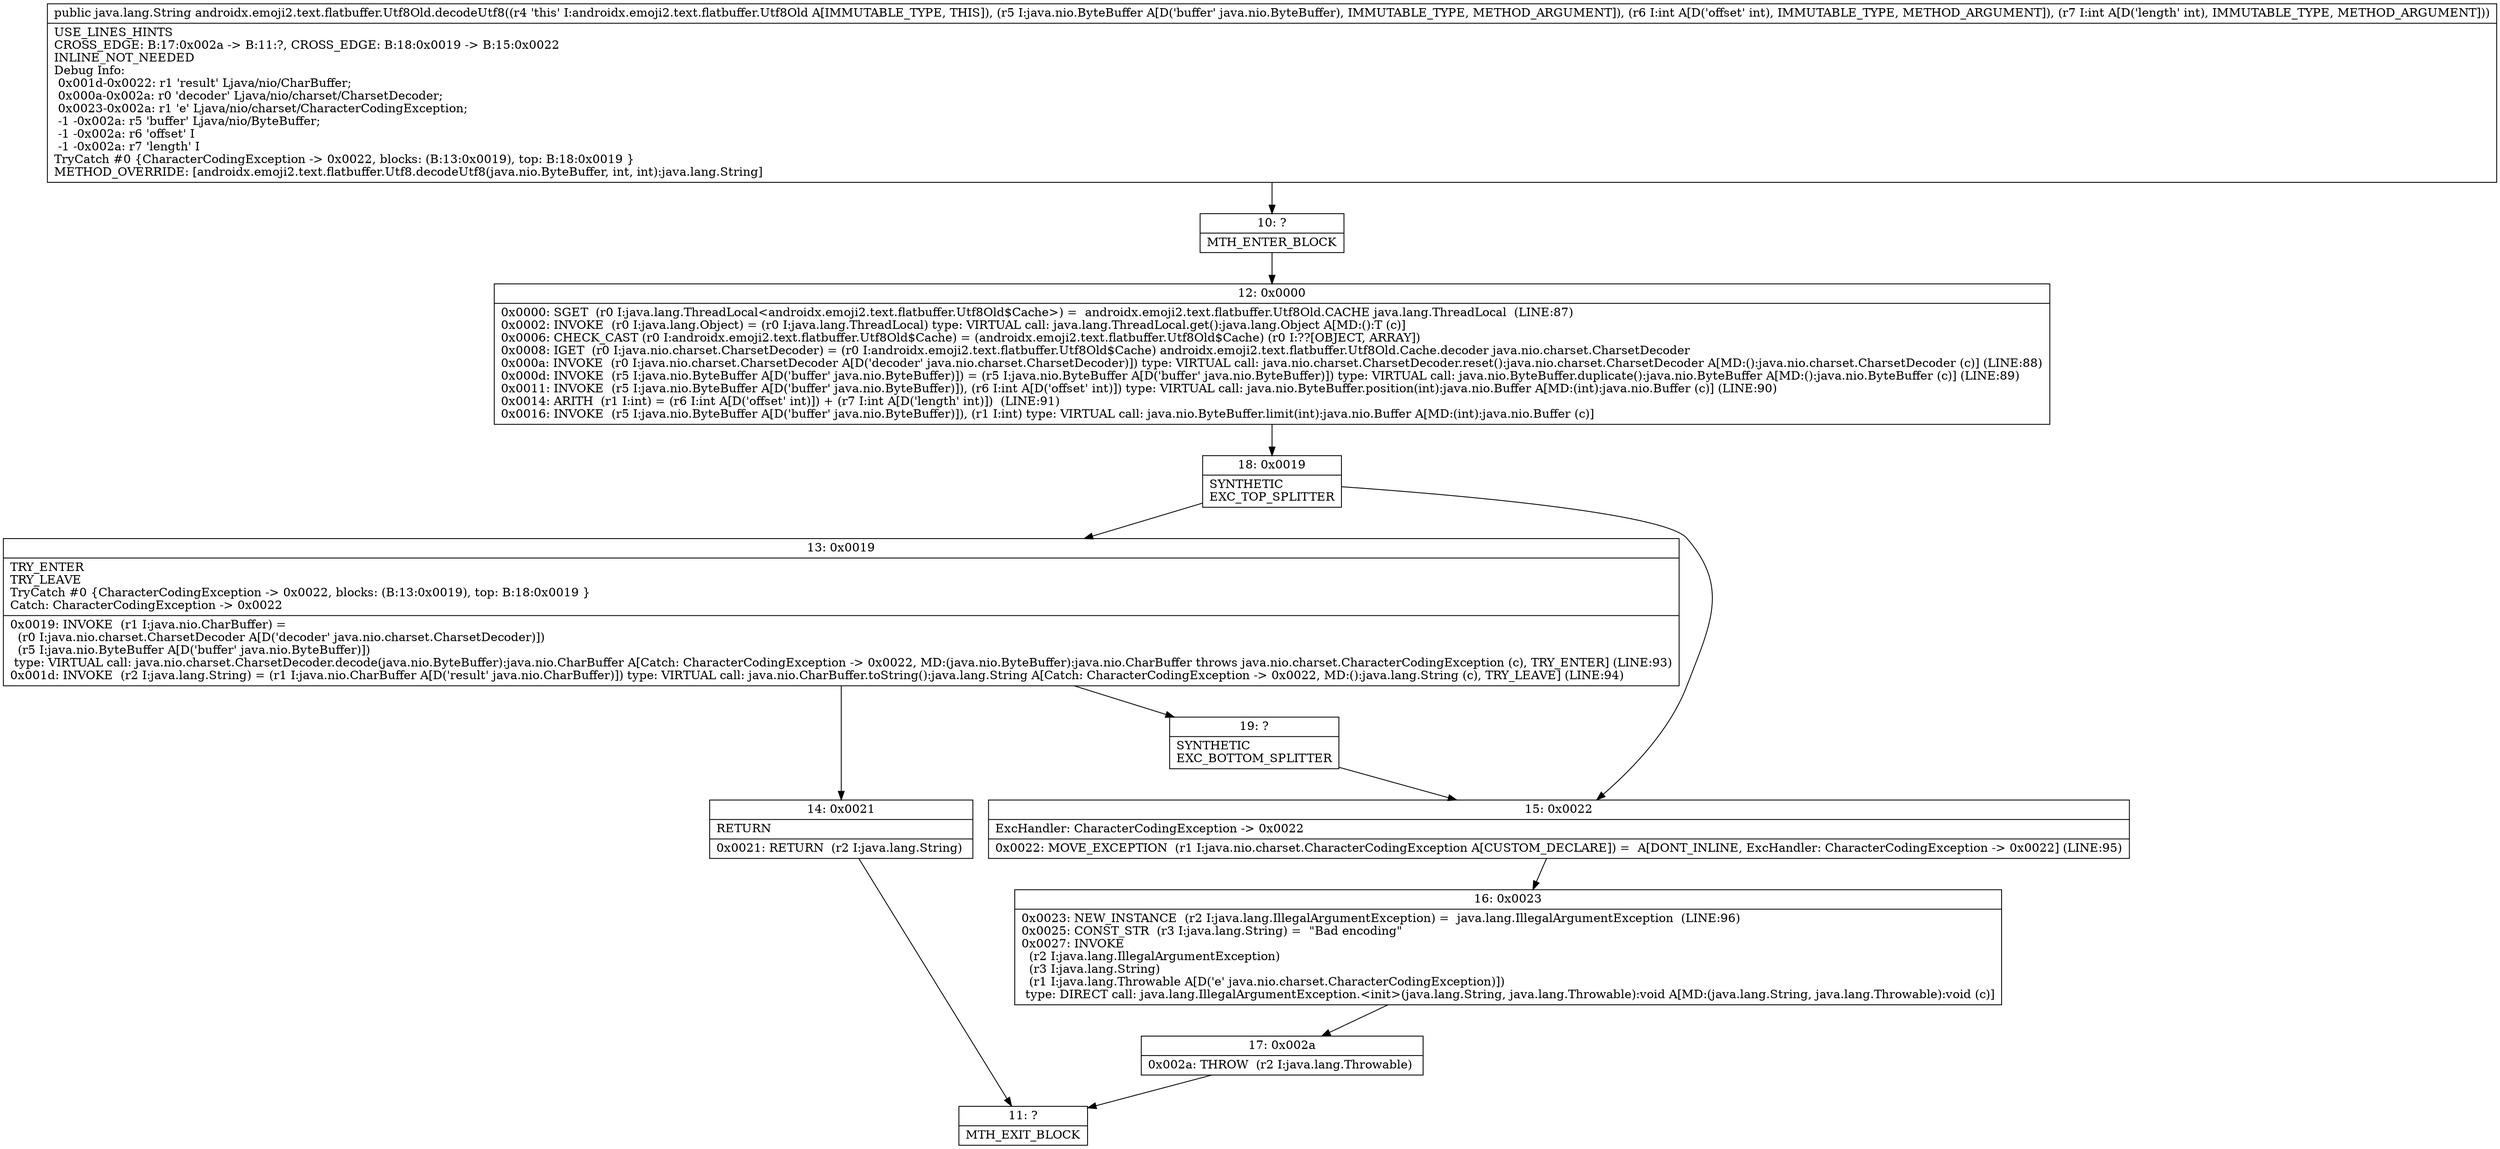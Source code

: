 digraph "CFG forandroidx.emoji2.text.flatbuffer.Utf8Old.decodeUtf8(Ljava\/nio\/ByteBuffer;II)Ljava\/lang\/String;" {
Node_10 [shape=record,label="{10\:\ ?|MTH_ENTER_BLOCK\l}"];
Node_12 [shape=record,label="{12\:\ 0x0000|0x0000: SGET  (r0 I:java.lang.ThreadLocal\<androidx.emoji2.text.flatbuffer.Utf8Old$Cache\>) =  androidx.emoji2.text.flatbuffer.Utf8Old.CACHE java.lang.ThreadLocal  (LINE:87)\l0x0002: INVOKE  (r0 I:java.lang.Object) = (r0 I:java.lang.ThreadLocal) type: VIRTUAL call: java.lang.ThreadLocal.get():java.lang.Object A[MD:():T (c)]\l0x0006: CHECK_CAST (r0 I:androidx.emoji2.text.flatbuffer.Utf8Old$Cache) = (androidx.emoji2.text.flatbuffer.Utf8Old$Cache) (r0 I:??[OBJECT, ARRAY]) \l0x0008: IGET  (r0 I:java.nio.charset.CharsetDecoder) = (r0 I:androidx.emoji2.text.flatbuffer.Utf8Old$Cache) androidx.emoji2.text.flatbuffer.Utf8Old.Cache.decoder java.nio.charset.CharsetDecoder \l0x000a: INVOKE  (r0 I:java.nio.charset.CharsetDecoder A[D('decoder' java.nio.charset.CharsetDecoder)]) type: VIRTUAL call: java.nio.charset.CharsetDecoder.reset():java.nio.charset.CharsetDecoder A[MD:():java.nio.charset.CharsetDecoder (c)] (LINE:88)\l0x000d: INVOKE  (r5 I:java.nio.ByteBuffer A[D('buffer' java.nio.ByteBuffer)]) = (r5 I:java.nio.ByteBuffer A[D('buffer' java.nio.ByteBuffer)]) type: VIRTUAL call: java.nio.ByteBuffer.duplicate():java.nio.ByteBuffer A[MD:():java.nio.ByteBuffer (c)] (LINE:89)\l0x0011: INVOKE  (r5 I:java.nio.ByteBuffer A[D('buffer' java.nio.ByteBuffer)]), (r6 I:int A[D('offset' int)]) type: VIRTUAL call: java.nio.ByteBuffer.position(int):java.nio.Buffer A[MD:(int):java.nio.Buffer (c)] (LINE:90)\l0x0014: ARITH  (r1 I:int) = (r6 I:int A[D('offset' int)]) + (r7 I:int A[D('length' int)])  (LINE:91)\l0x0016: INVOKE  (r5 I:java.nio.ByteBuffer A[D('buffer' java.nio.ByteBuffer)]), (r1 I:int) type: VIRTUAL call: java.nio.ByteBuffer.limit(int):java.nio.Buffer A[MD:(int):java.nio.Buffer (c)]\l}"];
Node_18 [shape=record,label="{18\:\ 0x0019|SYNTHETIC\lEXC_TOP_SPLITTER\l}"];
Node_13 [shape=record,label="{13\:\ 0x0019|TRY_ENTER\lTRY_LEAVE\lTryCatch #0 \{CharacterCodingException \-\> 0x0022, blocks: (B:13:0x0019), top: B:18:0x0019 \}\lCatch: CharacterCodingException \-\> 0x0022\l|0x0019: INVOKE  (r1 I:java.nio.CharBuffer) = \l  (r0 I:java.nio.charset.CharsetDecoder A[D('decoder' java.nio.charset.CharsetDecoder)])\l  (r5 I:java.nio.ByteBuffer A[D('buffer' java.nio.ByteBuffer)])\l type: VIRTUAL call: java.nio.charset.CharsetDecoder.decode(java.nio.ByteBuffer):java.nio.CharBuffer A[Catch: CharacterCodingException \-\> 0x0022, MD:(java.nio.ByteBuffer):java.nio.CharBuffer throws java.nio.charset.CharacterCodingException (c), TRY_ENTER] (LINE:93)\l0x001d: INVOKE  (r2 I:java.lang.String) = (r1 I:java.nio.CharBuffer A[D('result' java.nio.CharBuffer)]) type: VIRTUAL call: java.nio.CharBuffer.toString():java.lang.String A[Catch: CharacterCodingException \-\> 0x0022, MD:():java.lang.String (c), TRY_LEAVE] (LINE:94)\l}"];
Node_14 [shape=record,label="{14\:\ 0x0021|RETURN\l|0x0021: RETURN  (r2 I:java.lang.String) \l}"];
Node_11 [shape=record,label="{11\:\ ?|MTH_EXIT_BLOCK\l}"];
Node_19 [shape=record,label="{19\:\ ?|SYNTHETIC\lEXC_BOTTOM_SPLITTER\l}"];
Node_15 [shape=record,label="{15\:\ 0x0022|ExcHandler: CharacterCodingException \-\> 0x0022\l|0x0022: MOVE_EXCEPTION  (r1 I:java.nio.charset.CharacterCodingException A[CUSTOM_DECLARE]) =  A[DONT_INLINE, ExcHandler: CharacterCodingException \-\> 0x0022] (LINE:95)\l}"];
Node_16 [shape=record,label="{16\:\ 0x0023|0x0023: NEW_INSTANCE  (r2 I:java.lang.IllegalArgumentException) =  java.lang.IllegalArgumentException  (LINE:96)\l0x0025: CONST_STR  (r3 I:java.lang.String) =  \"Bad encoding\" \l0x0027: INVOKE  \l  (r2 I:java.lang.IllegalArgumentException)\l  (r3 I:java.lang.String)\l  (r1 I:java.lang.Throwable A[D('e' java.nio.charset.CharacterCodingException)])\l type: DIRECT call: java.lang.IllegalArgumentException.\<init\>(java.lang.String, java.lang.Throwable):void A[MD:(java.lang.String, java.lang.Throwable):void (c)]\l}"];
Node_17 [shape=record,label="{17\:\ 0x002a|0x002a: THROW  (r2 I:java.lang.Throwable) \l}"];
MethodNode[shape=record,label="{public java.lang.String androidx.emoji2.text.flatbuffer.Utf8Old.decodeUtf8((r4 'this' I:androidx.emoji2.text.flatbuffer.Utf8Old A[IMMUTABLE_TYPE, THIS]), (r5 I:java.nio.ByteBuffer A[D('buffer' java.nio.ByteBuffer), IMMUTABLE_TYPE, METHOD_ARGUMENT]), (r6 I:int A[D('offset' int), IMMUTABLE_TYPE, METHOD_ARGUMENT]), (r7 I:int A[D('length' int), IMMUTABLE_TYPE, METHOD_ARGUMENT]))  | USE_LINES_HINTS\lCROSS_EDGE: B:17:0x002a \-\> B:11:?, CROSS_EDGE: B:18:0x0019 \-\> B:15:0x0022\lINLINE_NOT_NEEDED\lDebug Info:\l  0x001d\-0x0022: r1 'result' Ljava\/nio\/CharBuffer;\l  0x000a\-0x002a: r0 'decoder' Ljava\/nio\/charset\/CharsetDecoder;\l  0x0023\-0x002a: r1 'e' Ljava\/nio\/charset\/CharacterCodingException;\l  \-1 \-0x002a: r5 'buffer' Ljava\/nio\/ByteBuffer;\l  \-1 \-0x002a: r6 'offset' I\l  \-1 \-0x002a: r7 'length' I\lTryCatch #0 \{CharacterCodingException \-\> 0x0022, blocks: (B:13:0x0019), top: B:18:0x0019 \}\lMETHOD_OVERRIDE: [androidx.emoji2.text.flatbuffer.Utf8.decodeUtf8(java.nio.ByteBuffer, int, int):java.lang.String]\l}"];
MethodNode -> Node_10;Node_10 -> Node_12;
Node_12 -> Node_18;
Node_18 -> Node_13;
Node_18 -> Node_15;
Node_13 -> Node_14;
Node_13 -> Node_19;
Node_14 -> Node_11;
Node_19 -> Node_15;
Node_15 -> Node_16;
Node_16 -> Node_17;
Node_17 -> Node_11;
}

